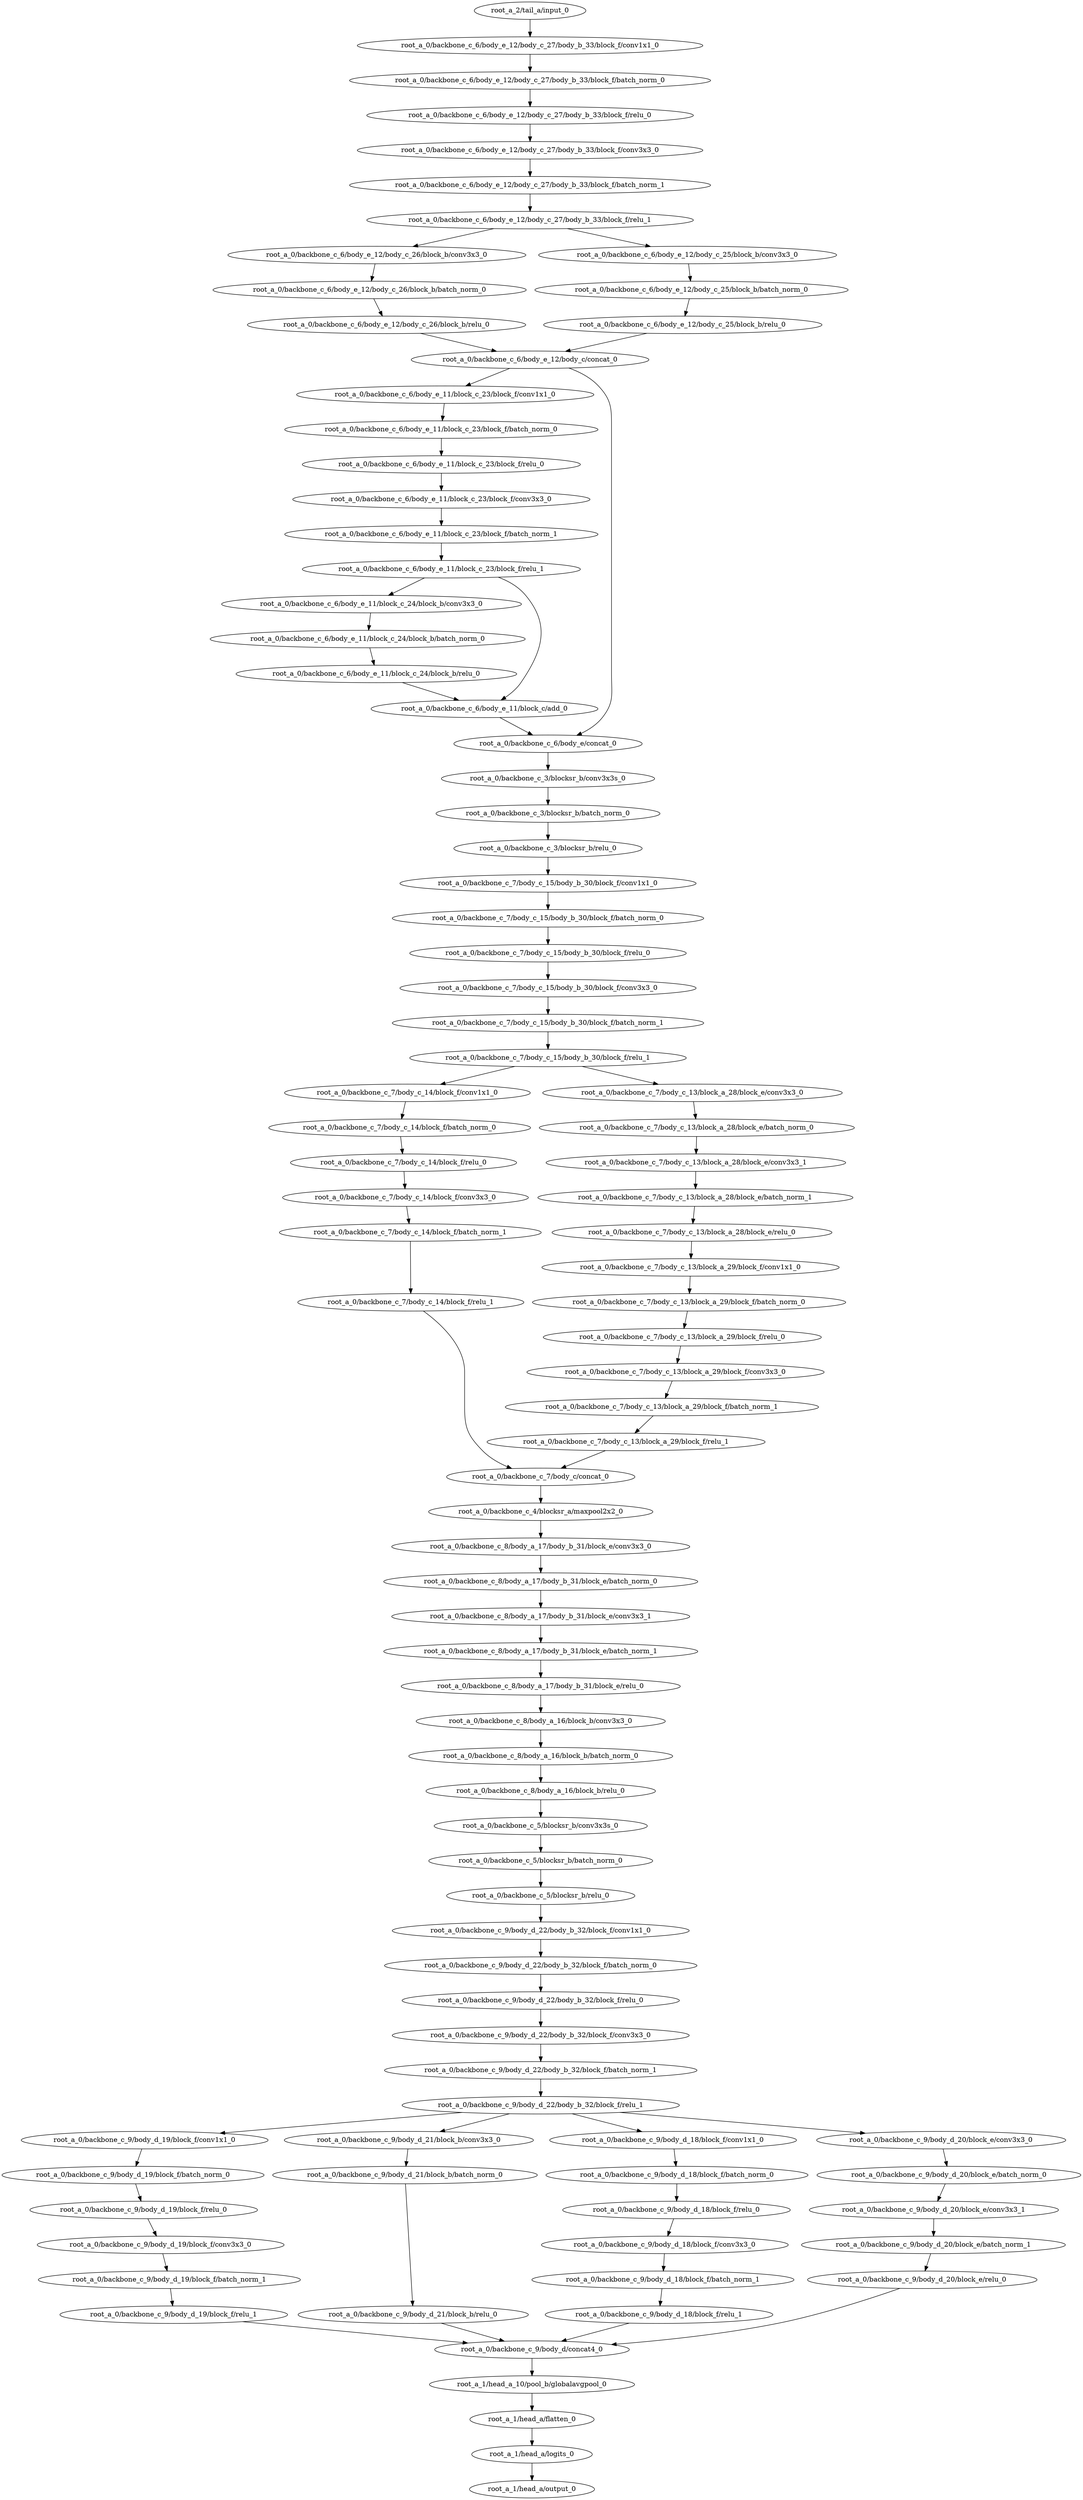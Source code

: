 digraph root_a {
	"root_a_2/tail_a/input_0"
	"root_a_0/backbone_c_6/body_e_12/body_c_27/body_b_33/block_f/conv1x1_0"
	"root_a_0/backbone_c_6/body_e_12/body_c_27/body_b_33/block_f/batch_norm_0"
	"root_a_0/backbone_c_6/body_e_12/body_c_27/body_b_33/block_f/relu_0"
	"root_a_0/backbone_c_6/body_e_12/body_c_27/body_b_33/block_f/conv3x3_0"
	"root_a_0/backbone_c_6/body_e_12/body_c_27/body_b_33/block_f/batch_norm_1"
	"root_a_0/backbone_c_6/body_e_12/body_c_27/body_b_33/block_f/relu_1"
	"root_a_0/backbone_c_6/body_e_12/body_c_26/block_b/conv3x3_0"
	"root_a_0/backbone_c_6/body_e_12/body_c_26/block_b/batch_norm_0"
	"root_a_0/backbone_c_6/body_e_12/body_c_26/block_b/relu_0"
	"root_a_0/backbone_c_6/body_e_12/body_c_25/block_b/conv3x3_0"
	"root_a_0/backbone_c_6/body_e_12/body_c_25/block_b/batch_norm_0"
	"root_a_0/backbone_c_6/body_e_12/body_c_25/block_b/relu_0"
	"root_a_0/backbone_c_6/body_e_12/body_c/concat_0"
	"root_a_0/backbone_c_6/body_e_11/block_c_23/block_f/conv1x1_0"
	"root_a_0/backbone_c_6/body_e_11/block_c_23/block_f/batch_norm_0"
	"root_a_0/backbone_c_6/body_e_11/block_c_23/block_f/relu_0"
	"root_a_0/backbone_c_6/body_e_11/block_c_23/block_f/conv3x3_0"
	"root_a_0/backbone_c_6/body_e_11/block_c_23/block_f/batch_norm_1"
	"root_a_0/backbone_c_6/body_e_11/block_c_23/block_f/relu_1"
	"root_a_0/backbone_c_6/body_e_11/block_c_24/block_b/conv3x3_0"
	"root_a_0/backbone_c_6/body_e_11/block_c_24/block_b/batch_norm_0"
	"root_a_0/backbone_c_6/body_e_11/block_c_24/block_b/relu_0"
	"root_a_0/backbone_c_6/body_e_11/block_c/add_0"
	"root_a_0/backbone_c_6/body_e/concat_0"
	"root_a_0/backbone_c_3/blocksr_b/conv3x3s_0"
	"root_a_0/backbone_c_3/blocksr_b/batch_norm_0"
	"root_a_0/backbone_c_3/blocksr_b/relu_0"
	"root_a_0/backbone_c_7/body_c_15/body_b_30/block_f/conv1x1_0"
	"root_a_0/backbone_c_7/body_c_15/body_b_30/block_f/batch_norm_0"
	"root_a_0/backbone_c_7/body_c_15/body_b_30/block_f/relu_0"
	"root_a_0/backbone_c_7/body_c_15/body_b_30/block_f/conv3x3_0"
	"root_a_0/backbone_c_7/body_c_15/body_b_30/block_f/batch_norm_1"
	"root_a_0/backbone_c_7/body_c_15/body_b_30/block_f/relu_1"
	"root_a_0/backbone_c_7/body_c_14/block_f/conv1x1_0"
	"root_a_0/backbone_c_7/body_c_14/block_f/batch_norm_0"
	"root_a_0/backbone_c_7/body_c_14/block_f/relu_0"
	"root_a_0/backbone_c_7/body_c_14/block_f/conv3x3_0"
	"root_a_0/backbone_c_7/body_c_14/block_f/batch_norm_1"
	"root_a_0/backbone_c_7/body_c_14/block_f/relu_1"
	"root_a_0/backbone_c_7/body_c_13/block_a_28/block_e/conv3x3_0"
	"root_a_0/backbone_c_7/body_c_13/block_a_28/block_e/batch_norm_0"
	"root_a_0/backbone_c_7/body_c_13/block_a_28/block_e/conv3x3_1"
	"root_a_0/backbone_c_7/body_c_13/block_a_28/block_e/batch_norm_1"
	"root_a_0/backbone_c_7/body_c_13/block_a_28/block_e/relu_0"
	"root_a_0/backbone_c_7/body_c_13/block_a_29/block_f/conv1x1_0"
	"root_a_0/backbone_c_7/body_c_13/block_a_29/block_f/batch_norm_0"
	"root_a_0/backbone_c_7/body_c_13/block_a_29/block_f/relu_0"
	"root_a_0/backbone_c_7/body_c_13/block_a_29/block_f/conv3x3_0"
	"root_a_0/backbone_c_7/body_c_13/block_a_29/block_f/batch_norm_1"
	"root_a_0/backbone_c_7/body_c_13/block_a_29/block_f/relu_1"
	"root_a_0/backbone_c_7/body_c/concat_0"
	"root_a_0/backbone_c_4/blocksr_a/maxpool2x2_0"
	"root_a_0/backbone_c_8/body_a_17/body_b_31/block_e/conv3x3_0"
	"root_a_0/backbone_c_8/body_a_17/body_b_31/block_e/batch_norm_0"
	"root_a_0/backbone_c_8/body_a_17/body_b_31/block_e/conv3x3_1"
	"root_a_0/backbone_c_8/body_a_17/body_b_31/block_e/batch_norm_1"
	"root_a_0/backbone_c_8/body_a_17/body_b_31/block_e/relu_0"
	"root_a_0/backbone_c_8/body_a_16/block_b/conv3x3_0"
	"root_a_0/backbone_c_8/body_a_16/block_b/batch_norm_0"
	"root_a_0/backbone_c_8/body_a_16/block_b/relu_0"
	"root_a_0/backbone_c_5/blocksr_b/conv3x3s_0"
	"root_a_0/backbone_c_5/blocksr_b/batch_norm_0"
	"root_a_0/backbone_c_5/blocksr_b/relu_0"
	"root_a_0/backbone_c_9/body_d_22/body_b_32/block_f/conv1x1_0"
	"root_a_0/backbone_c_9/body_d_22/body_b_32/block_f/batch_norm_0"
	"root_a_0/backbone_c_9/body_d_22/body_b_32/block_f/relu_0"
	"root_a_0/backbone_c_9/body_d_22/body_b_32/block_f/conv3x3_0"
	"root_a_0/backbone_c_9/body_d_22/body_b_32/block_f/batch_norm_1"
	"root_a_0/backbone_c_9/body_d_22/body_b_32/block_f/relu_1"
	"root_a_0/backbone_c_9/body_d_19/block_f/conv1x1_0"
	"root_a_0/backbone_c_9/body_d_19/block_f/batch_norm_0"
	"root_a_0/backbone_c_9/body_d_19/block_f/relu_0"
	"root_a_0/backbone_c_9/body_d_19/block_f/conv3x3_0"
	"root_a_0/backbone_c_9/body_d_19/block_f/batch_norm_1"
	"root_a_0/backbone_c_9/body_d_19/block_f/relu_1"
	"root_a_0/backbone_c_9/body_d_21/block_b/conv3x3_0"
	"root_a_0/backbone_c_9/body_d_21/block_b/batch_norm_0"
	"root_a_0/backbone_c_9/body_d_21/block_b/relu_0"
	"root_a_0/backbone_c_9/body_d_18/block_f/conv1x1_0"
	"root_a_0/backbone_c_9/body_d_18/block_f/batch_norm_0"
	"root_a_0/backbone_c_9/body_d_18/block_f/relu_0"
	"root_a_0/backbone_c_9/body_d_18/block_f/conv3x3_0"
	"root_a_0/backbone_c_9/body_d_18/block_f/batch_norm_1"
	"root_a_0/backbone_c_9/body_d_18/block_f/relu_1"
	"root_a_0/backbone_c_9/body_d_20/block_e/conv3x3_0"
	"root_a_0/backbone_c_9/body_d_20/block_e/batch_norm_0"
	"root_a_0/backbone_c_9/body_d_20/block_e/conv3x3_1"
	"root_a_0/backbone_c_9/body_d_20/block_e/batch_norm_1"
	"root_a_0/backbone_c_9/body_d_20/block_e/relu_0"
	"root_a_0/backbone_c_9/body_d/concat4_0"
	"root_a_1/head_a_10/pool_b/globalavgpool_0"
	"root_a_1/head_a/flatten_0"
	"root_a_1/head_a/logits_0"
	"root_a_1/head_a/output_0"

	"root_a_2/tail_a/input_0" -> "root_a_0/backbone_c_6/body_e_12/body_c_27/body_b_33/block_f/conv1x1_0"
	"root_a_0/backbone_c_6/body_e_12/body_c_27/body_b_33/block_f/conv1x1_0" -> "root_a_0/backbone_c_6/body_e_12/body_c_27/body_b_33/block_f/batch_norm_0"
	"root_a_0/backbone_c_6/body_e_12/body_c_27/body_b_33/block_f/batch_norm_0" -> "root_a_0/backbone_c_6/body_e_12/body_c_27/body_b_33/block_f/relu_0"
	"root_a_0/backbone_c_6/body_e_12/body_c_27/body_b_33/block_f/relu_0" -> "root_a_0/backbone_c_6/body_e_12/body_c_27/body_b_33/block_f/conv3x3_0"
	"root_a_0/backbone_c_6/body_e_12/body_c_27/body_b_33/block_f/conv3x3_0" -> "root_a_0/backbone_c_6/body_e_12/body_c_27/body_b_33/block_f/batch_norm_1"
	"root_a_0/backbone_c_6/body_e_12/body_c_27/body_b_33/block_f/batch_norm_1" -> "root_a_0/backbone_c_6/body_e_12/body_c_27/body_b_33/block_f/relu_1"
	"root_a_0/backbone_c_6/body_e_12/body_c_27/body_b_33/block_f/relu_1" -> "root_a_0/backbone_c_6/body_e_12/body_c_26/block_b/conv3x3_0"
	"root_a_0/backbone_c_6/body_e_12/body_c_26/block_b/conv3x3_0" -> "root_a_0/backbone_c_6/body_e_12/body_c_26/block_b/batch_norm_0"
	"root_a_0/backbone_c_6/body_e_12/body_c_26/block_b/batch_norm_0" -> "root_a_0/backbone_c_6/body_e_12/body_c_26/block_b/relu_0"
	"root_a_0/backbone_c_6/body_e_12/body_c_27/body_b_33/block_f/relu_1" -> "root_a_0/backbone_c_6/body_e_12/body_c_25/block_b/conv3x3_0"
	"root_a_0/backbone_c_6/body_e_12/body_c_25/block_b/conv3x3_0" -> "root_a_0/backbone_c_6/body_e_12/body_c_25/block_b/batch_norm_0"
	"root_a_0/backbone_c_6/body_e_12/body_c_25/block_b/batch_norm_0" -> "root_a_0/backbone_c_6/body_e_12/body_c_25/block_b/relu_0"
	"root_a_0/backbone_c_6/body_e_12/body_c_26/block_b/relu_0" -> "root_a_0/backbone_c_6/body_e_12/body_c/concat_0"
	"root_a_0/backbone_c_6/body_e_12/body_c_25/block_b/relu_0" -> "root_a_0/backbone_c_6/body_e_12/body_c/concat_0"
	"root_a_0/backbone_c_6/body_e_12/body_c/concat_0" -> "root_a_0/backbone_c_6/body_e_11/block_c_23/block_f/conv1x1_0"
	"root_a_0/backbone_c_6/body_e_11/block_c_23/block_f/conv1x1_0" -> "root_a_0/backbone_c_6/body_e_11/block_c_23/block_f/batch_norm_0"
	"root_a_0/backbone_c_6/body_e_11/block_c_23/block_f/batch_norm_0" -> "root_a_0/backbone_c_6/body_e_11/block_c_23/block_f/relu_0"
	"root_a_0/backbone_c_6/body_e_11/block_c_23/block_f/relu_0" -> "root_a_0/backbone_c_6/body_e_11/block_c_23/block_f/conv3x3_0"
	"root_a_0/backbone_c_6/body_e_11/block_c_23/block_f/conv3x3_0" -> "root_a_0/backbone_c_6/body_e_11/block_c_23/block_f/batch_norm_1"
	"root_a_0/backbone_c_6/body_e_11/block_c_23/block_f/batch_norm_1" -> "root_a_0/backbone_c_6/body_e_11/block_c_23/block_f/relu_1"
	"root_a_0/backbone_c_6/body_e_11/block_c_23/block_f/relu_1" -> "root_a_0/backbone_c_6/body_e_11/block_c_24/block_b/conv3x3_0"
	"root_a_0/backbone_c_6/body_e_11/block_c_24/block_b/conv3x3_0" -> "root_a_0/backbone_c_6/body_e_11/block_c_24/block_b/batch_norm_0"
	"root_a_0/backbone_c_6/body_e_11/block_c_24/block_b/batch_norm_0" -> "root_a_0/backbone_c_6/body_e_11/block_c_24/block_b/relu_0"
	"root_a_0/backbone_c_6/body_e_11/block_c_23/block_f/relu_1" -> "root_a_0/backbone_c_6/body_e_11/block_c/add_0"
	"root_a_0/backbone_c_6/body_e_11/block_c_24/block_b/relu_0" -> "root_a_0/backbone_c_6/body_e_11/block_c/add_0"
	"root_a_0/backbone_c_6/body_e_11/block_c/add_0" -> "root_a_0/backbone_c_6/body_e/concat_0"
	"root_a_0/backbone_c_6/body_e_12/body_c/concat_0" -> "root_a_0/backbone_c_6/body_e/concat_0"
	"root_a_0/backbone_c_6/body_e/concat_0" -> "root_a_0/backbone_c_3/blocksr_b/conv3x3s_0"
	"root_a_0/backbone_c_3/blocksr_b/conv3x3s_0" -> "root_a_0/backbone_c_3/blocksr_b/batch_norm_0"
	"root_a_0/backbone_c_3/blocksr_b/batch_norm_0" -> "root_a_0/backbone_c_3/blocksr_b/relu_0"
	"root_a_0/backbone_c_3/blocksr_b/relu_0" -> "root_a_0/backbone_c_7/body_c_15/body_b_30/block_f/conv1x1_0"
	"root_a_0/backbone_c_7/body_c_15/body_b_30/block_f/conv1x1_0" -> "root_a_0/backbone_c_7/body_c_15/body_b_30/block_f/batch_norm_0"
	"root_a_0/backbone_c_7/body_c_15/body_b_30/block_f/batch_norm_0" -> "root_a_0/backbone_c_7/body_c_15/body_b_30/block_f/relu_0"
	"root_a_0/backbone_c_7/body_c_15/body_b_30/block_f/relu_0" -> "root_a_0/backbone_c_7/body_c_15/body_b_30/block_f/conv3x3_0"
	"root_a_0/backbone_c_7/body_c_15/body_b_30/block_f/conv3x3_0" -> "root_a_0/backbone_c_7/body_c_15/body_b_30/block_f/batch_norm_1"
	"root_a_0/backbone_c_7/body_c_15/body_b_30/block_f/batch_norm_1" -> "root_a_0/backbone_c_7/body_c_15/body_b_30/block_f/relu_1"
	"root_a_0/backbone_c_7/body_c_15/body_b_30/block_f/relu_1" -> "root_a_0/backbone_c_7/body_c_14/block_f/conv1x1_0"
	"root_a_0/backbone_c_7/body_c_14/block_f/conv1x1_0" -> "root_a_0/backbone_c_7/body_c_14/block_f/batch_norm_0"
	"root_a_0/backbone_c_7/body_c_14/block_f/batch_norm_0" -> "root_a_0/backbone_c_7/body_c_14/block_f/relu_0"
	"root_a_0/backbone_c_7/body_c_14/block_f/relu_0" -> "root_a_0/backbone_c_7/body_c_14/block_f/conv3x3_0"
	"root_a_0/backbone_c_7/body_c_14/block_f/conv3x3_0" -> "root_a_0/backbone_c_7/body_c_14/block_f/batch_norm_1"
	"root_a_0/backbone_c_7/body_c_14/block_f/batch_norm_1" -> "root_a_0/backbone_c_7/body_c_14/block_f/relu_1"
	"root_a_0/backbone_c_7/body_c_15/body_b_30/block_f/relu_1" -> "root_a_0/backbone_c_7/body_c_13/block_a_28/block_e/conv3x3_0"
	"root_a_0/backbone_c_7/body_c_13/block_a_28/block_e/conv3x3_0" -> "root_a_0/backbone_c_7/body_c_13/block_a_28/block_e/batch_norm_0"
	"root_a_0/backbone_c_7/body_c_13/block_a_28/block_e/batch_norm_0" -> "root_a_0/backbone_c_7/body_c_13/block_a_28/block_e/conv3x3_1"
	"root_a_0/backbone_c_7/body_c_13/block_a_28/block_e/conv3x3_1" -> "root_a_0/backbone_c_7/body_c_13/block_a_28/block_e/batch_norm_1"
	"root_a_0/backbone_c_7/body_c_13/block_a_28/block_e/batch_norm_1" -> "root_a_0/backbone_c_7/body_c_13/block_a_28/block_e/relu_0"
	"root_a_0/backbone_c_7/body_c_13/block_a_28/block_e/relu_0" -> "root_a_0/backbone_c_7/body_c_13/block_a_29/block_f/conv1x1_0"
	"root_a_0/backbone_c_7/body_c_13/block_a_29/block_f/conv1x1_0" -> "root_a_0/backbone_c_7/body_c_13/block_a_29/block_f/batch_norm_0"
	"root_a_0/backbone_c_7/body_c_13/block_a_29/block_f/batch_norm_0" -> "root_a_0/backbone_c_7/body_c_13/block_a_29/block_f/relu_0"
	"root_a_0/backbone_c_7/body_c_13/block_a_29/block_f/relu_0" -> "root_a_0/backbone_c_7/body_c_13/block_a_29/block_f/conv3x3_0"
	"root_a_0/backbone_c_7/body_c_13/block_a_29/block_f/conv3x3_0" -> "root_a_0/backbone_c_7/body_c_13/block_a_29/block_f/batch_norm_1"
	"root_a_0/backbone_c_7/body_c_13/block_a_29/block_f/batch_norm_1" -> "root_a_0/backbone_c_7/body_c_13/block_a_29/block_f/relu_1"
	"root_a_0/backbone_c_7/body_c_14/block_f/relu_1" -> "root_a_0/backbone_c_7/body_c/concat_0"
	"root_a_0/backbone_c_7/body_c_13/block_a_29/block_f/relu_1" -> "root_a_0/backbone_c_7/body_c/concat_0"
	"root_a_0/backbone_c_7/body_c/concat_0" -> "root_a_0/backbone_c_4/blocksr_a/maxpool2x2_0"
	"root_a_0/backbone_c_4/blocksr_a/maxpool2x2_0" -> "root_a_0/backbone_c_8/body_a_17/body_b_31/block_e/conv3x3_0"
	"root_a_0/backbone_c_8/body_a_17/body_b_31/block_e/conv3x3_0" -> "root_a_0/backbone_c_8/body_a_17/body_b_31/block_e/batch_norm_0"
	"root_a_0/backbone_c_8/body_a_17/body_b_31/block_e/batch_norm_0" -> "root_a_0/backbone_c_8/body_a_17/body_b_31/block_e/conv3x3_1"
	"root_a_0/backbone_c_8/body_a_17/body_b_31/block_e/conv3x3_1" -> "root_a_0/backbone_c_8/body_a_17/body_b_31/block_e/batch_norm_1"
	"root_a_0/backbone_c_8/body_a_17/body_b_31/block_e/batch_norm_1" -> "root_a_0/backbone_c_8/body_a_17/body_b_31/block_e/relu_0"
	"root_a_0/backbone_c_8/body_a_17/body_b_31/block_e/relu_0" -> "root_a_0/backbone_c_8/body_a_16/block_b/conv3x3_0"
	"root_a_0/backbone_c_8/body_a_16/block_b/conv3x3_0" -> "root_a_0/backbone_c_8/body_a_16/block_b/batch_norm_0"
	"root_a_0/backbone_c_8/body_a_16/block_b/batch_norm_0" -> "root_a_0/backbone_c_8/body_a_16/block_b/relu_0"
	"root_a_0/backbone_c_8/body_a_16/block_b/relu_0" -> "root_a_0/backbone_c_5/blocksr_b/conv3x3s_0"
	"root_a_0/backbone_c_5/blocksr_b/conv3x3s_0" -> "root_a_0/backbone_c_5/blocksr_b/batch_norm_0"
	"root_a_0/backbone_c_5/blocksr_b/batch_norm_0" -> "root_a_0/backbone_c_5/blocksr_b/relu_0"
	"root_a_0/backbone_c_5/blocksr_b/relu_0" -> "root_a_0/backbone_c_9/body_d_22/body_b_32/block_f/conv1x1_0"
	"root_a_0/backbone_c_9/body_d_22/body_b_32/block_f/conv1x1_0" -> "root_a_0/backbone_c_9/body_d_22/body_b_32/block_f/batch_norm_0"
	"root_a_0/backbone_c_9/body_d_22/body_b_32/block_f/batch_norm_0" -> "root_a_0/backbone_c_9/body_d_22/body_b_32/block_f/relu_0"
	"root_a_0/backbone_c_9/body_d_22/body_b_32/block_f/relu_0" -> "root_a_0/backbone_c_9/body_d_22/body_b_32/block_f/conv3x3_0"
	"root_a_0/backbone_c_9/body_d_22/body_b_32/block_f/conv3x3_0" -> "root_a_0/backbone_c_9/body_d_22/body_b_32/block_f/batch_norm_1"
	"root_a_0/backbone_c_9/body_d_22/body_b_32/block_f/batch_norm_1" -> "root_a_0/backbone_c_9/body_d_22/body_b_32/block_f/relu_1"
	"root_a_0/backbone_c_9/body_d_22/body_b_32/block_f/relu_1" -> "root_a_0/backbone_c_9/body_d_19/block_f/conv1x1_0"
	"root_a_0/backbone_c_9/body_d_19/block_f/conv1x1_0" -> "root_a_0/backbone_c_9/body_d_19/block_f/batch_norm_0"
	"root_a_0/backbone_c_9/body_d_19/block_f/batch_norm_0" -> "root_a_0/backbone_c_9/body_d_19/block_f/relu_0"
	"root_a_0/backbone_c_9/body_d_19/block_f/relu_0" -> "root_a_0/backbone_c_9/body_d_19/block_f/conv3x3_0"
	"root_a_0/backbone_c_9/body_d_19/block_f/conv3x3_0" -> "root_a_0/backbone_c_9/body_d_19/block_f/batch_norm_1"
	"root_a_0/backbone_c_9/body_d_19/block_f/batch_norm_1" -> "root_a_0/backbone_c_9/body_d_19/block_f/relu_1"
	"root_a_0/backbone_c_9/body_d_22/body_b_32/block_f/relu_1" -> "root_a_0/backbone_c_9/body_d_21/block_b/conv3x3_0"
	"root_a_0/backbone_c_9/body_d_21/block_b/conv3x3_0" -> "root_a_0/backbone_c_9/body_d_21/block_b/batch_norm_0"
	"root_a_0/backbone_c_9/body_d_21/block_b/batch_norm_0" -> "root_a_0/backbone_c_9/body_d_21/block_b/relu_0"
	"root_a_0/backbone_c_9/body_d_22/body_b_32/block_f/relu_1" -> "root_a_0/backbone_c_9/body_d_18/block_f/conv1x1_0"
	"root_a_0/backbone_c_9/body_d_18/block_f/conv1x1_0" -> "root_a_0/backbone_c_9/body_d_18/block_f/batch_norm_0"
	"root_a_0/backbone_c_9/body_d_18/block_f/batch_norm_0" -> "root_a_0/backbone_c_9/body_d_18/block_f/relu_0"
	"root_a_0/backbone_c_9/body_d_18/block_f/relu_0" -> "root_a_0/backbone_c_9/body_d_18/block_f/conv3x3_0"
	"root_a_0/backbone_c_9/body_d_18/block_f/conv3x3_0" -> "root_a_0/backbone_c_9/body_d_18/block_f/batch_norm_1"
	"root_a_0/backbone_c_9/body_d_18/block_f/batch_norm_1" -> "root_a_0/backbone_c_9/body_d_18/block_f/relu_1"
	"root_a_0/backbone_c_9/body_d_22/body_b_32/block_f/relu_1" -> "root_a_0/backbone_c_9/body_d_20/block_e/conv3x3_0"
	"root_a_0/backbone_c_9/body_d_20/block_e/conv3x3_0" -> "root_a_0/backbone_c_9/body_d_20/block_e/batch_norm_0"
	"root_a_0/backbone_c_9/body_d_20/block_e/batch_norm_0" -> "root_a_0/backbone_c_9/body_d_20/block_e/conv3x3_1"
	"root_a_0/backbone_c_9/body_d_20/block_e/conv3x3_1" -> "root_a_0/backbone_c_9/body_d_20/block_e/batch_norm_1"
	"root_a_0/backbone_c_9/body_d_20/block_e/batch_norm_1" -> "root_a_0/backbone_c_9/body_d_20/block_e/relu_0"
	"root_a_0/backbone_c_9/body_d_19/block_f/relu_1" -> "root_a_0/backbone_c_9/body_d/concat4_0"
	"root_a_0/backbone_c_9/body_d_21/block_b/relu_0" -> "root_a_0/backbone_c_9/body_d/concat4_0"
	"root_a_0/backbone_c_9/body_d_18/block_f/relu_1" -> "root_a_0/backbone_c_9/body_d/concat4_0"
	"root_a_0/backbone_c_9/body_d_20/block_e/relu_0" -> "root_a_0/backbone_c_9/body_d/concat4_0"
	"root_a_0/backbone_c_9/body_d/concat4_0" -> "root_a_1/head_a_10/pool_b/globalavgpool_0"
	"root_a_1/head_a_10/pool_b/globalavgpool_0" -> "root_a_1/head_a/flatten_0"
	"root_a_1/head_a/flatten_0" -> "root_a_1/head_a/logits_0"
	"root_a_1/head_a/logits_0" -> "root_a_1/head_a/output_0"

}